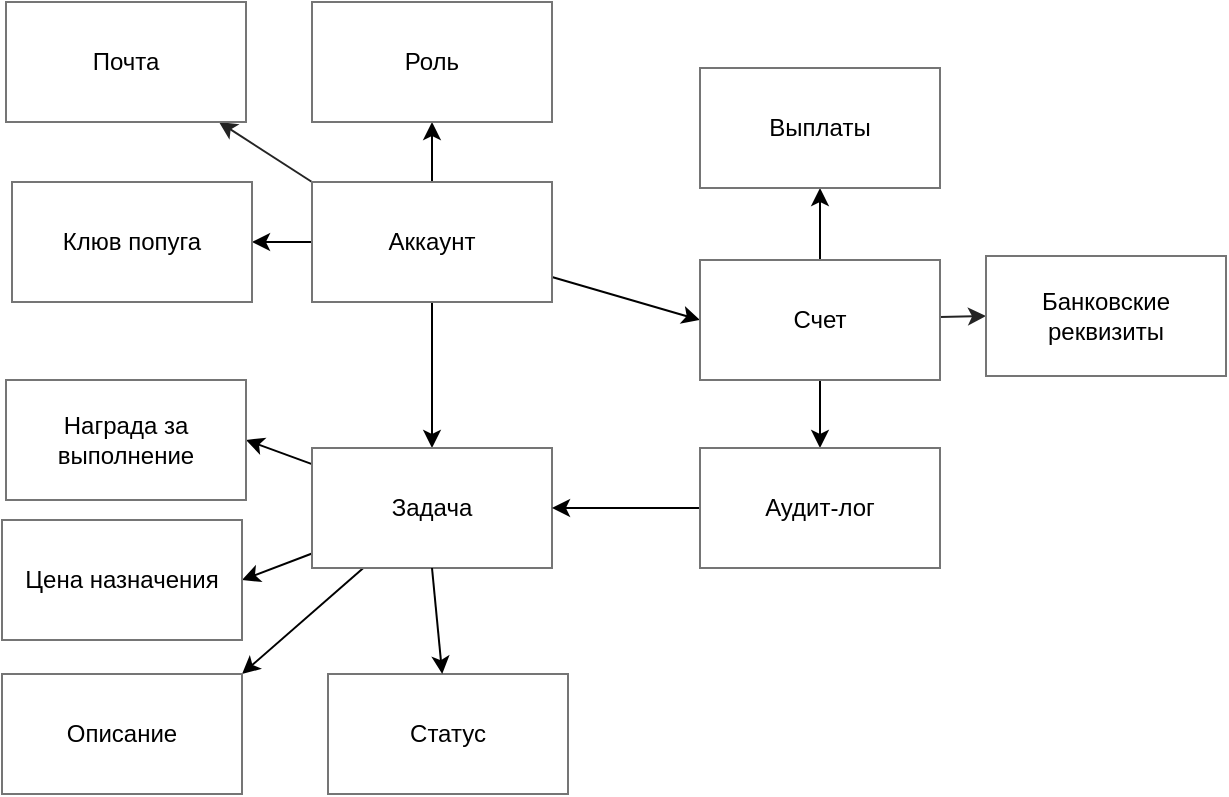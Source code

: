<mxfile>
    <diagram id="cs8eAwnBnD0t727MsK7l" name="Страница 1">
        <mxGraphModel dx="698" dy="482" grid="0" gridSize="10" guides="1" tooltips="1" connect="1" arrows="1" fold="1" page="1" pageScale="1" pageWidth="827" pageHeight="1169" background="#ffffff" math="0" shadow="0">
            <root>
                <mxCell id="0"/>
                <mxCell id="1" parent="0"/>
                <mxCell id="18" value="" style="edgeStyle=none;html=1;fontColor=#000000;fillColor=#000000;strokeColor=#000000;" parent="1" source="15" target="17" edge="1">
                    <mxGeometry relative="1" as="geometry"/>
                </mxCell>
                <mxCell id="20" value="" style="edgeStyle=none;html=1;strokeColor=#000000;fontColor=#000000;fillColor=#000000;" parent="1" source="15" target="16" edge="1">
                    <mxGeometry relative="1" as="geometry"/>
                </mxCell>
                <mxCell id="26" value="" style="edgeStyle=none;html=1;strokeColor=#000000;fontColor=#000000;fillColor=#000000;" parent="1" source="15" target="21" edge="1">
                    <mxGeometry relative="1" as="geometry"/>
                </mxCell>
                <mxCell id="28" style="edgeStyle=none;html=1;entryX=0;entryY=0.5;entryDx=0;entryDy=0;strokeColor=#000000;fontColor=#000000;fillColor=#000000;" parent="1" source="15" target="27" edge="1">
                    <mxGeometry relative="1" as="geometry"/>
                </mxCell>
                <mxCell id="44" style="edgeStyle=none;html=1;exitX=0;exitY=0;exitDx=0;exitDy=0;strokeColor=#242424;" edge="1" parent="1" source="15" target="41">
                    <mxGeometry relative="1" as="geometry"/>
                </mxCell>
                <mxCell id="15" value="&lt;font color=&quot;#000000&quot;&gt;Аккаунт&lt;br&gt;&lt;/font&gt;" style="rounded=0;whiteSpace=wrap;html=1;strokeColor=#757575;fillColor=#FFFFFF;" parent="1" vertex="1">
                    <mxGeometry x="334" y="121" width="120" height="60" as="geometry"/>
                </mxCell>
                <mxCell id="16" value="&lt;font color=&quot;#000000&quot;&gt;Роль&lt;br&gt;&lt;/font&gt;" style="rounded=0;whiteSpace=wrap;html=1;strokeColor=#757575;fillColor=#FFFFFF;" parent="1" vertex="1">
                    <mxGeometry x="334" y="31" width="120" height="60" as="geometry"/>
                </mxCell>
                <mxCell id="17" value="&lt;font color=&quot;#000000&quot;&gt;Клюв попуга&lt;br&gt;&lt;/font&gt;" style="rounded=0;whiteSpace=wrap;html=1;strokeColor=#757575;fillColor=#FFFFFF;" parent="1" vertex="1">
                    <mxGeometry x="184" y="121" width="120" height="60" as="geometry"/>
                </mxCell>
                <mxCell id="24" value="" style="edgeStyle=none;html=1;strokeColor=#000000;fontColor=#000000;fillColor=#000000;entryX=1;entryY=0.5;entryDx=0;entryDy=0;" parent="1" source="21" target="23" edge="1">
                    <mxGeometry relative="1" as="geometry"/>
                </mxCell>
                <mxCell id="25" value="" style="edgeStyle=none;html=1;strokeColor=#000000;fontColor=#000000;fillColor=#000000;entryX=1;entryY=0.5;entryDx=0;entryDy=0;" parent="1" source="21" target="22" edge="1">
                    <mxGeometry relative="1" as="geometry"/>
                </mxCell>
                <mxCell id="40" style="edgeStyle=none;html=1;entryX=1;entryY=0;entryDx=0;entryDy=0;strokeColor=#000000;" parent="1" source="21" target="39" edge="1">
                    <mxGeometry relative="1" as="geometry"/>
                </mxCell>
                <mxCell id="21" value="&lt;font color=&quot;#000000&quot;&gt;Задача&lt;br&gt;&lt;/font&gt;" style="rounded=0;whiteSpace=wrap;html=1;strokeColor=#757575;fillColor=#FFFFFF;" parent="1" vertex="1">
                    <mxGeometry x="334" y="254" width="120" height="60" as="geometry"/>
                </mxCell>
                <mxCell id="22" value="&lt;font color=&quot;#000000&quot;&gt;Цена назначения&lt;br&gt;&lt;/font&gt;" style="rounded=0;whiteSpace=wrap;html=1;strokeColor=#757575;fillColor=#FFFFFF;" parent="1" vertex="1">
                    <mxGeometry x="179" y="290" width="120" height="60" as="geometry"/>
                </mxCell>
                <mxCell id="23" value="&lt;font color=&quot;#000000&quot;&gt;Награда за выполнение&lt;br&gt;&lt;/font&gt;" style="rounded=0;whiteSpace=wrap;html=1;strokeColor=#757575;fillColor=#FFFFFF;" parent="1" vertex="1">
                    <mxGeometry x="181" y="220" width="120" height="60" as="geometry"/>
                </mxCell>
                <mxCell id="31" style="edgeStyle=none;html=1;exitX=0.5;exitY=0;exitDx=0;exitDy=0;entryX=0.5;entryY=1;entryDx=0;entryDy=0;strokeColor=#000000;fontColor=#000000;fillColor=#000000;" parent="1" source="27" target="29" edge="1">
                    <mxGeometry relative="1" as="geometry"/>
                </mxCell>
                <mxCell id="32" style="edgeStyle=none;html=1;entryX=0.5;entryY=0;entryDx=0;entryDy=0;strokeColor=#000000;fontColor=#000000;fillColor=#000000;" parent="1" source="27" target="30" edge="1">
                    <mxGeometry relative="1" as="geometry"/>
                </mxCell>
                <mxCell id="43" style="edgeStyle=none;html=1;entryX=0;entryY=0.5;entryDx=0;entryDy=0;strokeColor=#242424;" edge="1" parent="1" source="27" target="42">
                    <mxGeometry relative="1" as="geometry"/>
                </mxCell>
                <mxCell id="27" value="&lt;font color=&quot;#000000&quot;&gt;Счет&lt;br&gt;&lt;/font&gt;" style="rounded=0;whiteSpace=wrap;html=1;strokeColor=#757575;fillColor=#FFFFFF;" parent="1" vertex="1">
                    <mxGeometry x="528" y="160" width="120" height="60" as="geometry"/>
                </mxCell>
                <mxCell id="29" value="&lt;font color=&quot;#000000&quot;&gt;Выплаты&lt;br&gt;&lt;/font&gt;" style="rounded=0;whiteSpace=wrap;html=1;strokeColor=#757575;fillColor=#FFFFFF;" parent="1" vertex="1">
                    <mxGeometry x="528" y="64" width="120" height="60" as="geometry"/>
                </mxCell>
                <mxCell id="33" style="edgeStyle=none;html=1;entryX=1;entryY=0.5;entryDx=0;entryDy=0;strokeColor=#000000;fontColor=#000000;fillColor=#000000;" parent="1" source="30" target="21" edge="1">
                    <mxGeometry relative="1" as="geometry"/>
                </mxCell>
                <mxCell id="30" value="&lt;font color=&quot;#000000&quot;&gt;Аудит-лог&lt;br&gt;&lt;/font&gt;" style="rounded=0;whiteSpace=wrap;html=1;strokeColor=#757575;fillColor=#FFFFFF;" parent="1" vertex="1">
                    <mxGeometry x="528" y="254" width="120" height="60" as="geometry"/>
                </mxCell>
                <mxCell id="36" value="&lt;font color=&quot;#000000&quot;&gt;Статус&lt;br&gt;&lt;/font&gt;" style="rounded=0;whiteSpace=wrap;html=1;strokeColor=#757575;fillColor=#FFFFFF;" parent="1" vertex="1">
                    <mxGeometry x="342" y="367" width="120" height="60" as="geometry"/>
                </mxCell>
                <mxCell id="38" value="" style="edgeStyle=none;html=1;strokeColor=#000000;fontColor=#000000;fillColor=#000000;exitX=0.5;exitY=1;exitDx=0;exitDy=0;" parent="1" source="21" target="36" edge="1">
                    <mxGeometry relative="1" as="geometry">
                        <mxPoint x="344" y="316.737" as="sourcePoint"/>
                        <mxPoint x="309" y="330" as="targetPoint"/>
                    </mxGeometry>
                </mxCell>
                <mxCell id="39" value="&lt;font color=&quot;#000000&quot;&gt;Описание&lt;br&gt;&lt;/font&gt;" style="rounded=0;whiteSpace=wrap;html=1;strokeColor=#757575;fillColor=#FFFFFF;" parent="1" vertex="1">
                    <mxGeometry x="179" y="367" width="120" height="60" as="geometry"/>
                </mxCell>
                <mxCell id="41" value="&lt;font color=&quot;#000000&quot;&gt;Почта&lt;br&gt;&lt;/font&gt;" style="rounded=0;whiteSpace=wrap;html=1;strokeColor=#757575;fillColor=#FFFFFF;" vertex="1" parent="1">
                    <mxGeometry x="181" y="31" width="120" height="60" as="geometry"/>
                </mxCell>
                <mxCell id="42" value="&lt;font color=&quot;#000000&quot;&gt;Банковские реквизиты&lt;br&gt;&lt;/font&gt;" style="rounded=0;whiteSpace=wrap;html=1;strokeColor=#757575;fillColor=#FFFFFF;" vertex="1" parent="1">
                    <mxGeometry x="671" y="158" width="120" height="60" as="geometry"/>
                </mxCell>
            </root>
        </mxGraphModel>
    </diagram>
</mxfile>